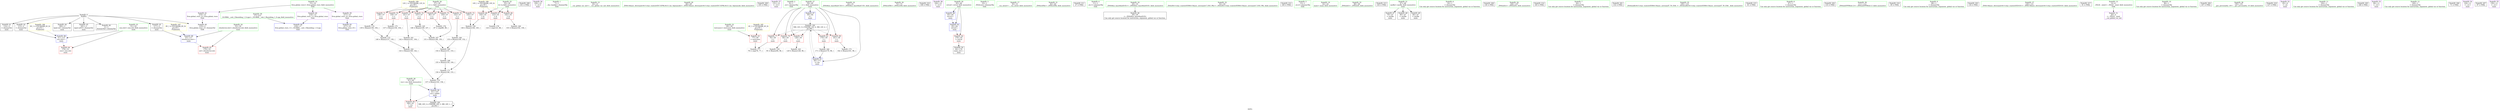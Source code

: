 digraph "SVFG" {
	label="SVFG";

	Node0x564a31a6d800 [shape=record,color=grey,label="{NodeID: 0\nNullPtr}"];
	Node0x564a31a6d800 -> Node0x564a31a81840[style=solid];
	Node0x564a31a6d800 -> Node0x564a31a81940[style=solid];
	Node0x564a31a6d800 -> Node0x564a31a81a10[style=solid];
	Node0x564a31a6d800 -> Node0x564a31a81ae0[style=solid];
	Node0x564a31a6d800 -> Node0x564a31a81bb0[style=solid];
	Node0x564a31a6d800 -> Node0x564a31a81c80[style=solid];
	Node0x564a31a6d800 -> Node0x564a31a84e40[style=solid];
	Node0x564a31a6e880 [shape=record,color=green,label="{NodeID: 14\n15\<--19\nllvm.global_ctors\<--llvm.global_ctors_field_insensitive\nGlob }"];
	Node0x564a31a6e880 -> Node0x564a31a83830[style=solid];
	Node0x564a31a6e880 -> Node0x564a31a83930[style=solid];
	Node0x564a31a6e880 -> Node0x564a31a83a30[style=solid];
	Node0x564a31a80d60 [shape=record,color=green,label="{NodeID: 28\n61\<--62\nres\<--res_field_insensitive\nmain\n}"];
	Node0x564a31a80d60 -> Node0x564a31a84b70[style=solid];
	Node0x564a31a80d60 -> Node0x564a31a85280[style=solid];
	Node0x564a31a9a600 [shape=record,color=black,label="{NodeID: 208\n101 = PHI()\n}"];
	Node0x564a31a81a10 [shape=record,color=black,label="{NodeID: 42\n115\<--3\n\<--dummyVal\nmain\n}"];
	Node0x564a31a81a10 -> Node0x564a31a850e0[style=solid];
	Node0x564a31a835c0 [shape=record,color=purple,label="{NodeID: 56\n100\<--13\n\<--.str.2\nmain\n}"];
	Node0x564a31a841b0 [shape=record,color=red,label="{NodeID: 70\n136\<--57\n\<--v\nmain\n}"];
	Node0x564a31a841b0 -> Node0x564a31a8ade0[style=solid];
	Node0x564a31a8a1e0 [shape=record,color=grey,label="{NodeID: 167\n151 = Binary(148, 150, )\n}"];
	Node0x564a31a8a1e0 -> Node0x564a31a8a4e0[style=solid];
	Node0x564a31a84d40 [shape=record,color=blue,label="{NodeID: 84\n218\<--17\nllvm.global_ctors_1\<--_GLOBAL__sub_I_Baoziding_1_0.cpp\nGlob }"];
	Node0x564a31a6c910 [shape=record,color=green,label="{NodeID: 1\n7\<--1\n__dso_handle\<--dummyObj\nGlob }"];
	Node0x564a31a6e950 [shape=record,color=green,label="{NodeID: 15\n20\<--21\n__cxx_global_var_init\<--__cxx_global_var_init_field_insensitive\n}"];
	Node0x564a31a80df0 [shape=record,color=green,label="{NodeID: 29\n68\<--69\n_ZNSt14basic_ifstreamIcSt11char_traitsIcEEC1EPKcSt13_Ios_Openmode\<--_ZNSt14basic_ifstreamIcSt11char_traitsIcEEC1EPKcSt13_Ios_Openmode_field_insensitive\n}"];
	Node0x564a31a9a700 [shape=record,color=black,label="{NodeID: 209\n105 = PHI()\n}"];
	Node0x564a31a81ae0 [shape=record,color=black,label="{NodeID: 43\n117\<--3\n\<--dummyVal\nmain\n}"];
	Node0x564a31a81ae0 -> Node0x564a31a851b0[style=solid];
	Node0x564a31a83690 [shape=record,color=purple,label="{NodeID: 57\n131\<--13\n\<--.str.2\nmain\n}"];
	Node0x564a31a84280 [shape=record,color=red,label="{NodeID: 71\n138\<--57\n\<--v\nmain\n}"];
	Node0x564a31a84280 -> Node0x564a31a8ac60[style=solid];
	Node0x564a31a8a360 [shape=record,color=grey,label="{NodeID: 168\n155 = Binary(154, 104, )\n}"];
	Node0x564a31a8a360 -> Node0x564a31a8a7e0[style=solid];
	Node0x564a31a84e40 [shape=record,color=blue, style = dotted,label="{NodeID: 85\n219\<--3\nllvm.global_ctors_2\<--dummyVal\nGlob }"];
	Node0x564a31a6dbf0 [shape=record,color=green,label="{NodeID: 2\n8\<--1\n.str\<--dummyObj\nGlob }"];
	Node0x564a31a90d70 [shape=record,color=black,label="{NodeID: 182\nMR_14V_3 = PHI(MR_14V_4, MR_14V_2, )\npts\{60 \}\n}"];
	Node0x564a31a90d70 -> Node0x564a31a84760[style=dashed];
	Node0x564a31a90d70 -> Node0x564a31a84830[style=dashed];
	Node0x564a31a90d70 -> Node0x564a31a84900[style=dashed];
	Node0x564a31a90d70 -> Node0x564a31a849d0[style=dashed];
	Node0x564a31a90d70 -> Node0x564a31a84aa0[style=dashed];
	Node0x564a31a90d70 -> Node0x564a31a85350[style=dashed];
	Node0x564a31a6ea20 [shape=record,color=green,label="{NodeID: 16\n24\<--25\n_ZNSt8ios_base4InitC1Ev\<--_ZNSt8ios_base4InitC1Ev_field_insensitive\n}"];
	Node0x564a31a80e80 [shape=record,color=green,label="{NodeID: 30\n72\<--73\n_ZNSirsERi\<--_ZNSirsERi_field_insensitive\n}"];
	Node0x564a31a9a800 [shape=record,color=black,label="{NodeID: 210\n108 = PHI()\n}"];
	Node0x564a31a81bb0 [shape=record,color=black,label="{NodeID: 44\n180\<--3\nlpad.val\<--dummyVal\nmain\n}"];
	Node0x564a31a83760 [shape=record,color=purple,label="{NodeID: 58\n164\<--13\n\<--.str.2\nmain\n}"];
	Node0x564a31a84350 [shape=record,color=red,label="{NodeID: 72\n141\<--57\n\<--v\nmain\n}"];
	Node0x564a31a84350 -> Node0x564a31a898e0[style=solid];
	Node0x564a31a8a4e0 [shape=record,color=grey,label="{NodeID: 169\n154 = Binary(151, 153, )\n}"];
	Node0x564a31a8a4e0 -> Node0x564a31a8a360[style=solid];
	Node0x564a31a84f40 [shape=record,color=blue,label="{NodeID: 86\n45\<--64\nretval\<--\nmain\n}"];
	Node0x564a31a84f40 -> Node0x564a31a85420[style=dashed];
	Node0x564a31a6e690 [shape=record,color=green,label="{NodeID: 3\n10\<--1\n_ZSt4cout\<--dummyObj\nGlob }"];
	Node0x564a31a91270 [shape=record,color=black,label="{NodeID: 183\nMR_16V_2 = PHI(MR_16V_3, MR_16V_1, )\npts\{62 \}\n}"];
	Node0x564a31a91270 -> Node0x564a31a85280[style=dashed];
	Node0x564a31a91270 -> Node0x564a31a91270[style=dashed];
	Node0x564a31a6eb20 [shape=record,color=green,label="{NodeID: 17\n30\<--31\n__cxa_atexit\<--__cxa_atexit_field_insensitive\n}"];
	Node0x564a31a80f40 [shape=record,color=green,label="{NodeID: 31\n82\<--83\n_ZNSirsERx\<--_ZNSirsERx_field_insensitive\n}"];
	Node0x564a31a9a8d0 [shape=record,color=black,label="{NodeID: 211\n27 = PHI()\n}"];
	Node0x564a31a81c80 [shape=record,color=black,label="{NodeID: 45\n181\<--3\nlpad.val53\<--dummyVal\nmain\n}"];
	Node0x564a31a83830 [shape=record,color=purple,label="{NodeID: 59\n217\<--15\nllvm.global_ctors_0\<--llvm.global_ctors\nGlob }"];
	Node0x564a31a83830 -> Node0x564a31a84c40[style=solid];
	Node0x564a31a84420 [shape=record,color=red,label="{NodeID: 73\n145\<--57\n\<--v\nmain\n}"];
	Node0x564a31a84420 -> Node0x564a31a82a90[style=solid];
	Node0x564a31a8a660 [shape=record,color=grey,label="{NodeID: 170\n157 = Binary(143, 156, )\n}"];
	Node0x564a31a8a660 -> Node0x564a31a85280[style=solid];
	Node0x564a31a85010 [shape=record,color=blue,label="{NodeID: 87\n59\<--64\ni\<--\nmain\n}"];
	Node0x564a31a85010 -> Node0x564a31a90d70[style=dashed];
	Node0x564a31a6e720 [shape=record,color=green,label="{NodeID: 4\n11\<--1\n.str.1\<--dummyObj\nGlob }"];
	Node0x564a31a6ec20 [shape=record,color=green,label="{NodeID: 18\n29\<--35\n_ZNSt8ios_base4InitD1Ev\<--_ZNSt8ios_base4InitD1Ev_field_insensitive\n}"];
	Node0x564a31a6ec20 -> Node0x564a31a81d50[style=solid];
	Node0x564a31a81040 [shape=record,color=green,label="{NodeID: 32\n92\<--93\n_ZStlsISt11char_traitsIcEERSt13basic_ostreamIcT_ES5_PKc\<--_ZStlsISt11char_traitsIcEERSt13basic_ostreamIcT_ES5_PKc_field_insensitive\n}"];
	Node0x564a31a9a9a0 [shape=record,color=black,label="{NodeID: 212\n160 = PHI()\n}"];
	Node0x564a31a81d50 [shape=record,color=black,label="{NodeID: 46\n28\<--29\n\<--_ZNSt8ios_base4InitD1Ev\nCan only get source location for instruction, argument, global var or function.}"];
	Node0x564a31a83930 [shape=record,color=purple,label="{NodeID: 60\n218\<--15\nllvm.global_ctors_1\<--llvm.global_ctors\nGlob }"];
	Node0x564a31a83930 -> Node0x564a31a84d40[style=solid];
	Node0x564a31a844f0 [shape=record,color=red,label="{NodeID: 74\n147\<--57\n\<--v\nmain\n}"];
	Node0x564a31a844f0 -> Node0x564a31a89ee0[style=solid];
	Node0x564a31a8a7e0 [shape=record,color=grey,label="{NodeID: 171\n156 = Binary(146, 155, )\n}"];
	Node0x564a31a8a7e0 -> Node0x564a31a8a660[style=solid];
	Node0x564a31a850e0 [shape=record,color=blue,label="{NodeID: 88\n51\<--115\nexn.slot\<--\nmain\n}"];
	Node0x564a31a850e0 -> Node0x564a31a83cd0[style=dashed];
	Node0x564a31a6f410 [shape=record,color=green,label="{NodeID: 5\n13\<--1\n.str.2\<--dummyObj\nGlob }"];
	Node0x564a31a921e0 [shape=record,color=yellow,style=double,label="{NodeID: 185\n4V_1 = ENCHI(MR_4V_0)\npts\{50 \}\nFun[main]}"];
	Node0x564a31a921e0 -> Node0x564a31a83c00[style=dashed];
	Node0x564a31a6ed20 [shape=record,color=green,label="{NodeID: 19\n42\<--43\nmain\<--main_field_insensitive\n}"];
	Node0x564a31a81140 [shape=record,color=green,label="{NodeID: 33\n98\<--99\n_ZNSolsEi\<--_ZNSolsEi_field_insensitive\n}"];
	Node0x564a31a9ad90 [shape=record,color=black,label="{NodeID: 213\n163 = PHI()\n}"];
	Node0x564a31a81e50 [shape=record,color=black,label="{NodeID: 47\n70\<--47\n\<--myfile\nmain\n}"];
	Node0x564a31a83a30 [shape=record,color=purple,label="{NodeID: 61\n219\<--15\nllvm.global_ctors_2\<--llvm.global_ctors\nGlob }"];
	Node0x564a31a83a30 -> Node0x564a31a84e40[style=solid];
	Node0x564a31a82a90 [shape=record,color=grey,label="{NodeID: 158\n146 = Binary(144, 145, )\n}"];
	Node0x564a31a82a90 -> Node0x564a31a8a7e0[style=solid];
	Node0x564a31a845c0 [shape=record,color=red,label="{NodeID: 75\n150\<--57\n\<--v\nmain\n}"];
	Node0x564a31a845c0 -> Node0x564a31a8a1e0[style=solid];
	Node0x564a31a8a960 [shape=record,color=grey,label="{NodeID: 172\n140 = Binary(137, 139, )\n}"];
	Node0x564a31a8a960 -> Node0x564a31a89a60[style=solid];
	Node0x564a31a851b0 [shape=record,color=blue,label="{NodeID: 89\n53\<--117\nehselector.slot\<--\nmain\n}"];
	Node0x564a31a851b0 -> Node0x564a31a83da0[style=dashed];
	Node0x564a31a6f4a0 [shape=record,color=green,label="{NodeID: 6\n16\<--1\n\<--dummyObj\nCan only get source location for instruction, argument, global var or function.}"];
	Node0x564a31a922c0 [shape=record,color=yellow,style=double,label="{NodeID: 186\n6V_1 = ENCHI(MR_6V_0)\npts\{52 \}\nFun[main]}"];
	Node0x564a31a922c0 -> Node0x564a31a850e0[style=dashed];
	Node0x564a31a6ee20 [shape=record,color=green,label="{NodeID: 20\n45\<--46\nretval\<--retval_field_insensitive\nmain\n}"];
	Node0x564a31a6ee20 -> Node0x564a31a83b30[style=solid];
	Node0x564a31a6ee20 -> Node0x564a31a84f40[style=solid];
	Node0x564a31a6ee20 -> Node0x564a31a85420[style=solid];
	Node0x564a31a997a0 [shape=record,color=black,label="{NodeID: 200\n130 = PHI()\n}"];
	Node0x564a31a81240 [shape=record,color=green,label="{NodeID: 34\n106\<--107\n_ZNSolsEx\<--_ZNSolsEx_field_insensitive\n}"];
	Node0x564a31a9ae60 [shape=record,color=black,label="{NodeID: 214\n165 = PHI()\n}"];
	Node0x564a31a82f40 [shape=record,color=black,label="{NodeID: 48\n80\<--47\n\<--myfile\nmain\n}"];
	Node0x564a31a83b30 [shape=record,color=red,label="{NodeID: 62\n176\<--45\n\<--retval\nmain\n}"];
	Node0x564a31a83b30 -> Node0x564a31a830e0[style=solid];
	Node0x564a31a82c10 [shape=record,color=grey,label="{NodeID: 159\n95 = Binary(94, 96, )\n}"];
	Node0x564a31a84690 [shape=record,color=red,label="{NodeID: 76\n152\<--57\n\<--v\nmain\n}"];
	Node0x564a31a84690 -> Node0x564a31a8a060[style=solid];
	Node0x564a31a8aae0 [shape=record,color=grey,label="{NodeID: 173\n162 = Binary(161, 96, )\n}"];
	Node0x564a31a85280 [shape=record,color=blue,label="{NodeID: 90\n61\<--157\nres\<--add41\nmain\n}"];
	Node0x564a31a85280 -> Node0x564a31a84b70[style=dashed];
	Node0x564a31a85280 -> Node0x564a31a91270[style=dashed];
	Node0x564a31a6f230 [shape=record,color=green,label="{NodeID: 7\n64\<--1\n\<--dummyObj\nCan only get source location for instruction, argument, global var or function.}"];
	Node0x564a31a923a0 [shape=record,color=yellow,style=double,label="{NodeID: 187\n8V_1 = ENCHI(MR_8V_0)\npts\{54 \}\nFun[main]}"];
	Node0x564a31a923a0 -> Node0x564a31a851b0[style=dashed];
	Node0x564a31a6eef0 [shape=record,color=green,label="{NodeID: 21\n47\<--48\nmyfile\<--myfile_field_insensitive\nmain\n}"];
	Node0x564a31a6eef0 -> Node0x564a31a81e50[style=solid];
	Node0x564a31a6eef0 -> Node0x564a31a82f40[style=solid];
	Node0x564a31a6eef0 -> Node0x564a31a83010[style=solid];
	Node0x564a31a99900 [shape=record,color=black,label="{NodeID: 201\n132 = PHI()\n}"];
	Node0x564a31a81340 [shape=record,color=green,label="{NodeID: 35\n109\<--110\n_ZSt4endlIcSt11char_traitsIcEERSt13basic_ostreamIT_T0_ES6_\<--_ZSt4endlIcSt11char_traitsIcEERSt13basic_ostreamIT_T0_ES6__field_insensitive\n}"];
	Node0x564a31a9af30 [shape=record,color=black,label="{NodeID: 215\n81 = PHI()\n}"];
	Node0x564a31a83010 [shape=record,color=black,label="{NodeID: 49\n84\<--47\n\<--myfile\nmain\n}"];
	Node0x564a31a83c00 [shape=record,color=red,label="{NodeID: 63\n77\<--49\n\<--testcases\nmain\n}"];
	Node0x564a31a83c00 -> Node0x564a31a8b0e0[style=solid];
	Node0x564a31a82d90 [shape=record,color=grey,label="{NodeID: 160\n103 = Binary(102, 104, )\n}"];
	Node0x564a31a84760 [shape=record,color=red,label="{NodeID: 77\n76\<--59\n\<--i\nmain\n}"];
	Node0x564a31a84760 -> Node0x564a31a8b0e0[style=solid];
	Node0x564a31a8ac60 [shape=record,color=grey,label="{NodeID: 174\n139 = Binary(138, 104, )\n}"];
	Node0x564a31a8ac60 -> Node0x564a31a8a960[style=solid];
	Node0x564a31a85350 [shape=record,color=blue,label="{NodeID: 91\n59\<--171\ni\<--inc\nmain\n}"];
	Node0x564a31a85350 -> Node0x564a31a90d70[style=dashed];
	Node0x564a31a6f2c0 [shape=record,color=green,label="{NodeID: 8\n67\<--1\n\<--dummyObj\nCan only get source location for instruction, argument, global var or function.}"];
	Node0x564a31a92480 [shape=record,color=yellow,style=double,label="{NodeID: 188\n10V_1 = ENCHI(MR_10V_0)\npts\{56 \}\nFun[main]}"];
	Node0x564a31a92480 -> Node0x564a31a83e70[style=dashed];
	Node0x564a31a92480 -> Node0x564a31a83f40[style=dashed];
	Node0x564a31a92480 -> Node0x564a31a84010[style=dashed];
	Node0x564a31a6efc0 [shape=record,color=green,label="{NodeID: 22\n49\<--50\ntestcases\<--testcases_field_insensitive\nmain\n}"];
	Node0x564a31a6efc0 -> Node0x564a31a83c00[style=solid];
	Node0x564a31a99a00 [shape=record,color=black,label="{NodeID: 202\n133 = PHI()\n}"];
	Node0x564a31a81440 [shape=record,color=green,label="{NodeID: 36\n111\<--112\n_ZNSolsEPFRSoS_E\<--_ZNSolsEPFRSoS_E_field_insensitive\n}"];
	Node0x564a31a9b000 [shape=record,color=black,label="{NodeID: 216\n85 = PHI()\n}"];
	Node0x564a31a830e0 [shape=record,color=black,label="{NodeID: 50\n44\<--176\nmain_ret\<--\nmain\n}"];
	Node0x564a31a83cd0 [shape=record,color=red,label="{NodeID: 64\n178\<--51\nexn\<--exn.slot\nmain\n}"];
	Node0x564a31a898e0 [shape=record,color=grey,label="{NodeID: 161\n142 = Binary(141, 104, )\n}"];
	Node0x564a31a898e0 -> Node0x564a31a89a60[style=solid];
	Node0x564a31a84830 [shape=record,color=red,label="{NodeID: 78\n94\<--59\n\<--i\nmain\n}"];
	Node0x564a31a84830 -> Node0x564a31a82c10[style=solid];
	Node0x564a31a8ade0 [shape=record,color=grey,label="{NodeID: 175\n137 = Binary(136, 104, )\n}"];
	Node0x564a31a8ade0 -> Node0x564a31a8a960[style=solid];
	Node0x564a31a85420 [shape=record,color=blue,label="{NodeID: 92\n45\<--64\nretval\<--\nmain\n}"];
	Node0x564a31a85420 -> Node0x564a31a83b30[style=dashed];
	Node0x564a31a6f350 [shape=record,color=green,label="{NodeID: 9\n88\<--1\n\<--dummyObj\nCan only get source location for instruction, argument, global var or function.}"];
	Node0x564a31a92560 [shape=record,color=yellow,style=double,label="{NodeID: 189\n12V_1 = ENCHI(MR_12V_0)\npts\{58 \}\nFun[main]}"];
	Node0x564a31a92560 -> Node0x564a31a840e0[style=dashed];
	Node0x564a31a92560 -> Node0x564a31a841b0[style=dashed];
	Node0x564a31a92560 -> Node0x564a31a84280[style=dashed];
	Node0x564a31a92560 -> Node0x564a31a84350[style=dashed];
	Node0x564a31a92560 -> Node0x564a31a84420[style=dashed];
	Node0x564a31a92560 -> Node0x564a31a844f0[style=dashed];
	Node0x564a31a92560 -> Node0x564a31a845c0[style=dashed];
	Node0x564a31a92560 -> Node0x564a31a84690[style=dashed];
	Node0x564a31a80a90 [shape=record,color=green,label="{NodeID: 23\n51\<--52\nexn.slot\<--exn.slot_field_insensitive\nmain\n}"];
	Node0x564a31a80a90 -> Node0x564a31a83cd0[style=solid];
	Node0x564a31a80a90 -> Node0x564a31a850e0[style=solid];
	Node0x564a31a99b00 [shape=record,color=black,label="{NodeID: 203\n134 = PHI()\n}"];
	Node0x564a31a81540 [shape=record,color=green,label="{NodeID: 37\n120\<--121\n_ZNSt14basic_ifstreamIcSt11char_traitsIcEED1Ev\<--_ZNSt14basic_ifstreamIcSt11char_traitsIcEED1Ev_field_insensitive\n}"];
	Node0x564a31a9b0d0 [shape=record,color=black,label="{NodeID: 217\n91 = PHI()\n}"];
	Node0x564a31a831b0 [shape=record,color=purple,label="{NodeID: 51\n26\<--4\n\<--_ZStL8__ioinit\n__cxx_global_var_init\n}"];
	Node0x564a31a83da0 [shape=record,color=red,label="{NodeID: 65\n179\<--53\nsel\<--ehselector.slot\nmain\n}"];
	Node0x564a31a89a60 [shape=record,color=grey,label="{NodeID: 162\n143 = Binary(140, 142, )\n}"];
	Node0x564a31a89a60 -> Node0x564a31a8a660[style=solid];
	Node0x564a31a84900 [shape=record,color=red,label="{NodeID: 79\n128\<--59\n\<--i\nmain\n}"];
	Node0x564a31a84900 -> Node0x564a31a89be0[style=solid];
	Node0x564a31a8af60 [shape=record,color=grey,label="{NodeID: 176\n87 = cmp(86, 88, )\n}"];
	Node0x564a31a6dd10 [shape=record,color=green,label="{NodeID: 10\n96\<--1\n\<--dummyObj\nCan only get source location for instruction, argument, global var or function.}"];
	Node0x564a31a80b20 [shape=record,color=green,label="{NodeID: 24\n53\<--54\nehselector.slot\<--ehselector.slot_field_insensitive\nmain\n}"];
	Node0x564a31a80b20 -> Node0x564a31a83da0[style=solid];
	Node0x564a31a80b20 -> Node0x564a31a851b0[style=solid];
	Node0x564a31a99bd0 [shape=record,color=black,label="{NodeID: 204\n167 = PHI()\n}"];
	Node0x564a31a81640 [shape=record,color=green,label="{NodeID: 38\n190\<--191\n__gxx_personality_v0\<--__gxx_personality_v0_field_insensitive\n}"];
	Node0x564a31a9b230 [shape=record,color=black,label="{NodeID: 218\n127 = PHI()\n}"];
	Node0x564a31a83280 [shape=record,color=purple,label="{NodeID: 52\n65\<--8\n\<--.str\nmain\n}"];
	Node0x564a31a83e70 [shape=record,color=red,label="{NodeID: 66\n102\<--55\n\<--k\nmain\n}"];
	Node0x564a31a83e70 -> Node0x564a31a82d90[style=solid];
	Node0x564a31a89be0 [shape=record,color=grey,label="{NodeID: 163\n129 = Binary(128, 96, )\n}"];
	Node0x564a31a849d0 [shape=record,color=red,label="{NodeID: 80\n161\<--59\n\<--i\nmain\n}"];
	Node0x564a31a849d0 -> Node0x564a31a8aae0[style=solid];
	Node0x564a31a8b0e0 [shape=record,color=grey,label="{NodeID: 177\n78 = cmp(76, 77, )\n}"];
	Node0x564a31a6dda0 [shape=record,color=green,label="{NodeID: 11\n104\<--1\n\<--dummyObj\nCan only get source location for instruction, argument, global var or function.}"];
	Node0x564a31a80bb0 [shape=record,color=green,label="{NodeID: 25\n55\<--56\nk\<--k_field_insensitive\nmain\n}"];
	Node0x564a31a80bb0 -> Node0x564a31a83e70[style=solid];
	Node0x564a31a80bb0 -> Node0x564a31a83f40[style=solid];
	Node0x564a31a80bb0 -> Node0x564a31a84010[style=solid];
	Node0x564a31a99d00 [shape=record,color=black,label="{NodeID: 205\n168 = PHI()\n}"];
	Node0x564a31a81740 [shape=record,color=green,label="{NodeID: 39\n17\<--213\n_GLOBAL__sub_I_Baoziding_1_0.cpp\<--_GLOBAL__sub_I_Baoziding_1_0.cpp_field_insensitive\n}"];
	Node0x564a31a81740 -> Node0x564a31a84d40[style=solid];
	Node0x564a31a83350 [shape=record,color=purple,label="{NodeID: 53\n90\<--11\n\<--.str.1\nmain\n}"];
	Node0x564a31a83f40 [shape=record,color=red,label="{NodeID: 67\n123\<--55\n\<--k\nmain\n}"];
	Node0x564a31a83f40 -> Node0x564a31a8b260[style=solid];
	Node0x564a31a89d60 [shape=record,color=grey,label="{NodeID: 164\n171 = Binary(170, 96, )\n}"];
	Node0x564a31a89d60 -> Node0x564a31a85350[style=solid];
	Node0x564a31a84aa0 [shape=record,color=red,label="{NodeID: 81\n170\<--59\n\<--i\nmain\n}"];
	Node0x564a31a84aa0 -> Node0x564a31a89d60[style=solid];
	Node0x564a31a8b260 [shape=record,color=grey,label="{NodeID: 178\n124 = cmp(123, 88, )\n}"];
	Node0x564a31a6de70 [shape=record,color=green,label="{NodeID: 12\n149\<--1\n\<--dummyObj\nCan only get source location for instruction, argument, global var or function.}"];
	Node0x564a31a80c40 [shape=record,color=green,label="{NodeID: 26\n57\<--58\nv\<--v_field_insensitive\nmain\n}"];
	Node0x564a31a80c40 -> Node0x564a31a840e0[style=solid];
	Node0x564a31a80c40 -> Node0x564a31a841b0[style=solid];
	Node0x564a31a80c40 -> Node0x564a31a84280[style=solid];
	Node0x564a31a80c40 -> Node0x564a31a84350[style=solid];
	Node0x564a31a80c40 -> Node0x564a31a84420[style=solid];
	Node0x564a31a80c40 -> Node0x564a31a844f0[style=solid];
	Node0x564a31a80c40 -> Node0x564a31a845c0[style=solid];
	Node0x564a31a80c40 -> Node0x564a31a84690[style=solid];
	Node0x564a31a9a3a0 [shape=record,color=black,label="{NodeID: 206\n71 = PHI()\n}"];
	Node0x564a31a81840 [shape=record,color=black,label="{NodeID: 40\n2\<--3\ndummyVal\<--dummyVal\n}"];
	Node0x564a31a83420 [shape=record,color=purple,label="{NodeID: 54\n126\<--11\n\<--.str.1\nmain\n}"];
	Node0x564a31a84010 [shape=record,color=red,label="{NodeID: 68\n144\<--55\n\<--k\nmain\n}"];
	Node0x564a31a84010 -> Node0x564a31a82a90[style=solid];
	Node0x564a31a89ee0 [shape=record,color=grey,label="{NodeID: 165\n148 = Binary(149, 147, )\n}"];
	Node0x564a31a89ee0 -> Node0x564a31a8a1e0[style=solid];
	Node0x564a31a84b70 [shape=record,color=red,label="{NodeID: 82\n166\<--61\n\<--res\nmain\n}"];
	Node0x564a31a6df40 [shape=record,color=green,label="{NodeID: 13\n4\<--6\n_ZStL8__ioinit\<--_ZStL8__ioinit_field_insensitive\nGlob }"];
	Node0x564a31a6df40 -> Node0x564a31a831b0[style=solid];
	Node0x564a31a80cd0 [shape=record,color=green,label="{NodeID: 27\n59\<--60\ni\<--i_field_insensitive\nmain\n}"];
	Node0x564a31a80cd0 -> Node0x564a31a84760[style=solid];
	Node0x564a31a80cd0 -> Node0x564a31a84830[style=solid];
	Node0x564a31a80cd0 -> Node0x564a31a84900[style=solid];
	Node0x564a31a80cd0 -> Node0x564a31a849d0[style=solid];
	Node0x564a31a80cd0 -> Node0x564a31a84aa0[style=solid];
	Node0x564a31a80cd0 -> Node0x564a31a85010[style=solid];
	Node0x564a31a80cd0 -> Node0x564a31a85350[style=solid];
	Node0x564a31a9a4a0 [shape=record,color=black,label="{NodeID: 207\n97 = PHI()\n}"];
	Node0x564a31a81940 [shape=record,color=black,label="{NodeID: 41\n114\<--3\n\<--dummyVal\nmain\n}"];
	Node0x564a31a834f0 [shape=record,color=purple,label="{NodeID: 55\n159\<--11\n\<--.str.1\nmain\n}"];
	Node0x564a31a840e0 [shape=record,color=red,label="{NodeID: 69\n86\<--57\n\<--v\nmain\n}"];
	Node0x564a31a840e0 -> Node0x564a31a8af60[style=solid];
	Node0x564a31a8a060 [shape=record,color=grey,label="{NodeID: 166\n153 = Binary(149, 152, )\n}"];
	Node0x564a31a8a060 -> Node0x564a31a8a4e0[style=solid];
	Node0x564a31a84c40 [shape=record,color=blue,label="{NodeID: 83\n217\<--16\nllvm.global_ctors_0\<--\nGlob }"];
}
